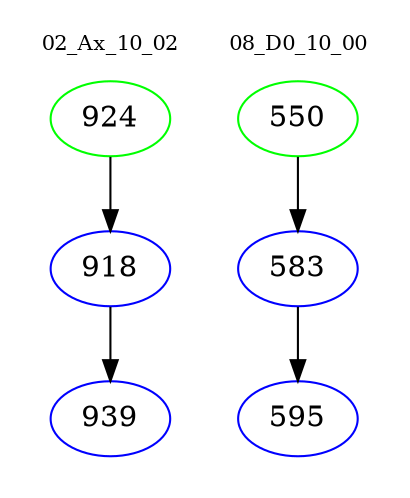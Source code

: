 digraph{
subgraph cluster_0 {
color = white
label = "02_Ax_10_02";
fontsize=10;
T0_924 [label="924", color="green"]
T0_924 -> T0_918 [color="black"]
T0_918 [label="918", color="blue"]
T0_918 -> T0_939 [color="black"]
T0_939 [label="939", color="blue"]
}
subgraph cluster_1 {
color = white
label = "08_D0_10_00";
fontsize=10;
T1_550 [label="550", color="green"]
T1_550 -> T1_583 [color="black"]
T1_583 [label="583", color="blue"]
T1_583 -> T1_595 [color="black"]
T1_595 [label="595", color="blue"]
}
}
